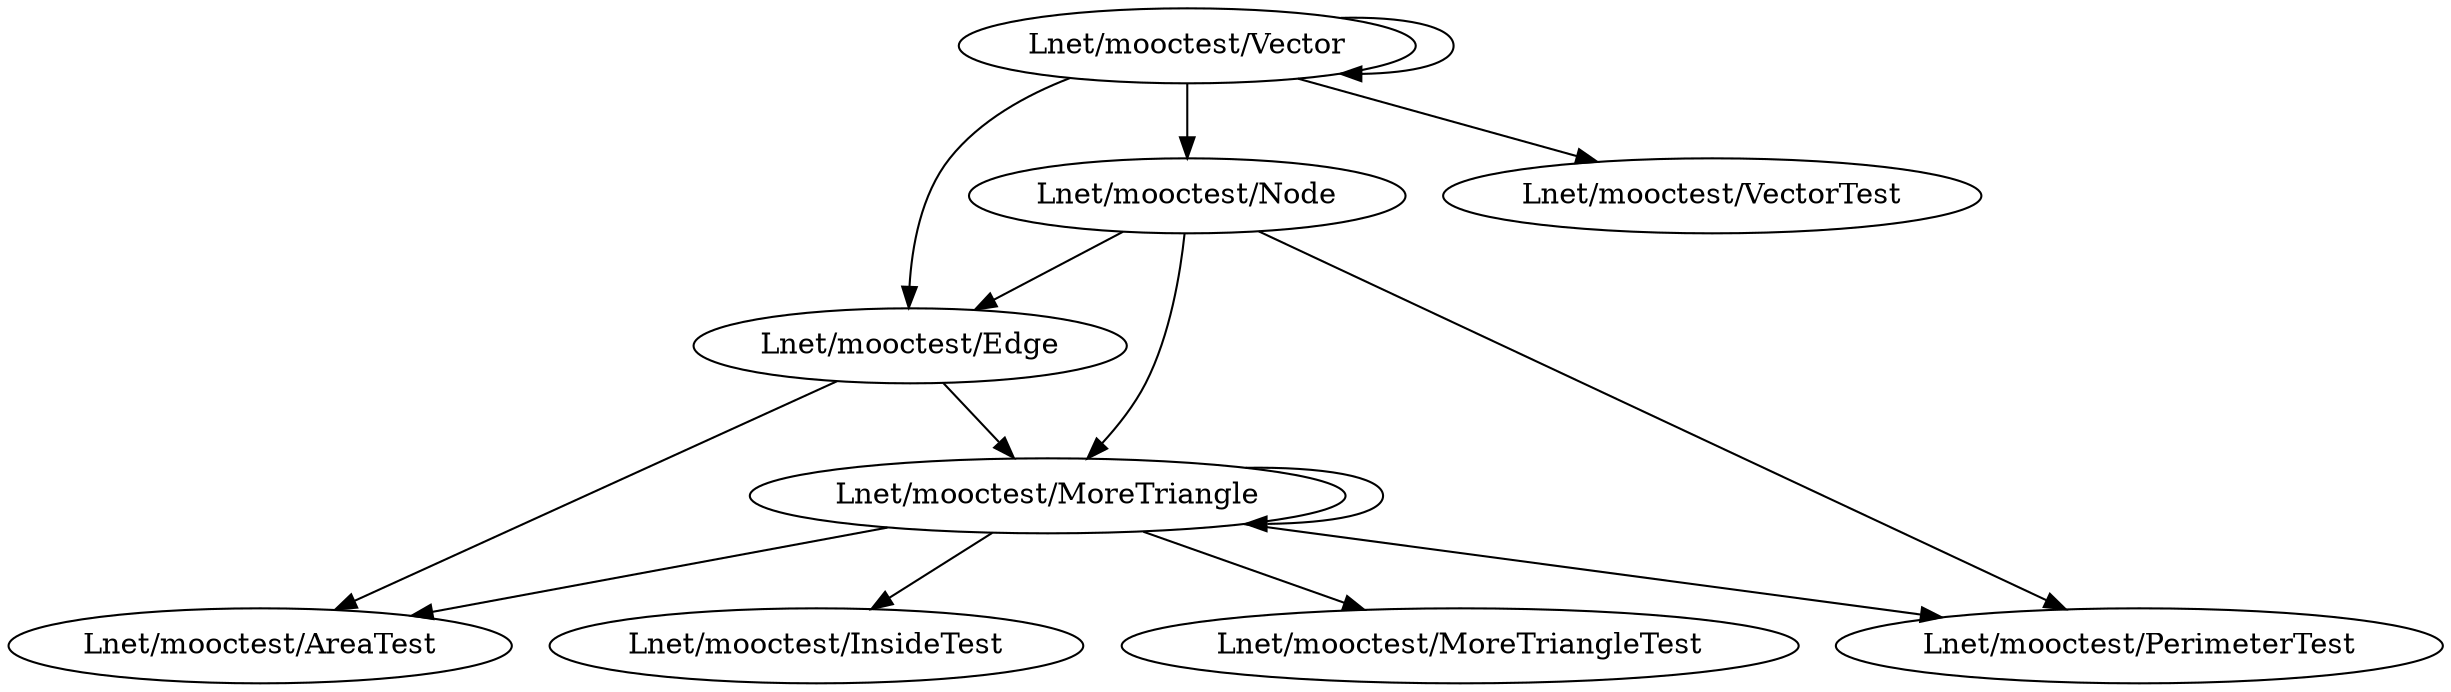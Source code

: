 digraph MoreTriangle_class {
    "Lnet/mooctest/MoreTriangle"->"Lnet/mooctest/MoreTriangle";
    "Lnet/mooctest/Edge"->"Lnet/mooctest/MoreTriangle";
    "Lnet/mooctest/Node"->"Lnet/mooctest/MoreTriangle";
    "Lnet/mooctest/Vector"->"Lnet/mooctest/Node";
    "Lnet/mooctest/MoreTriangle"->"Lnet/mooctest/PerimeterTest";
    "Lnet/mooctest/Node"->"Lnet/mooctest/PerimeterTest";
    "Lnet/mooctest/Vector"->"Lnet/mooctest/Vector";
    "Lnet/mooctest/MoreTriangle"->"Lnet/mooctest/InsideTest";
    "Lnet/mooctest/MoreTriangle"->"Lnet/mooctest/AreaTest";
    "Lnet/mooctest/Edge"->"Lnet/mooctest/AreaTest";
    "Lnet/mooctest/MoreTriangle"->"Lnet/mooctest/MoreTriangleTest";
    "Lnet/mooctest/Vector"->"Lnet/mooctest/VectorTest";
    "Lnet/mooctest/Vector"->"Lnet/mooctest/Edge";
    "Lnet/mooctest/Node"->"Lnet/mooctest/Edge";
}